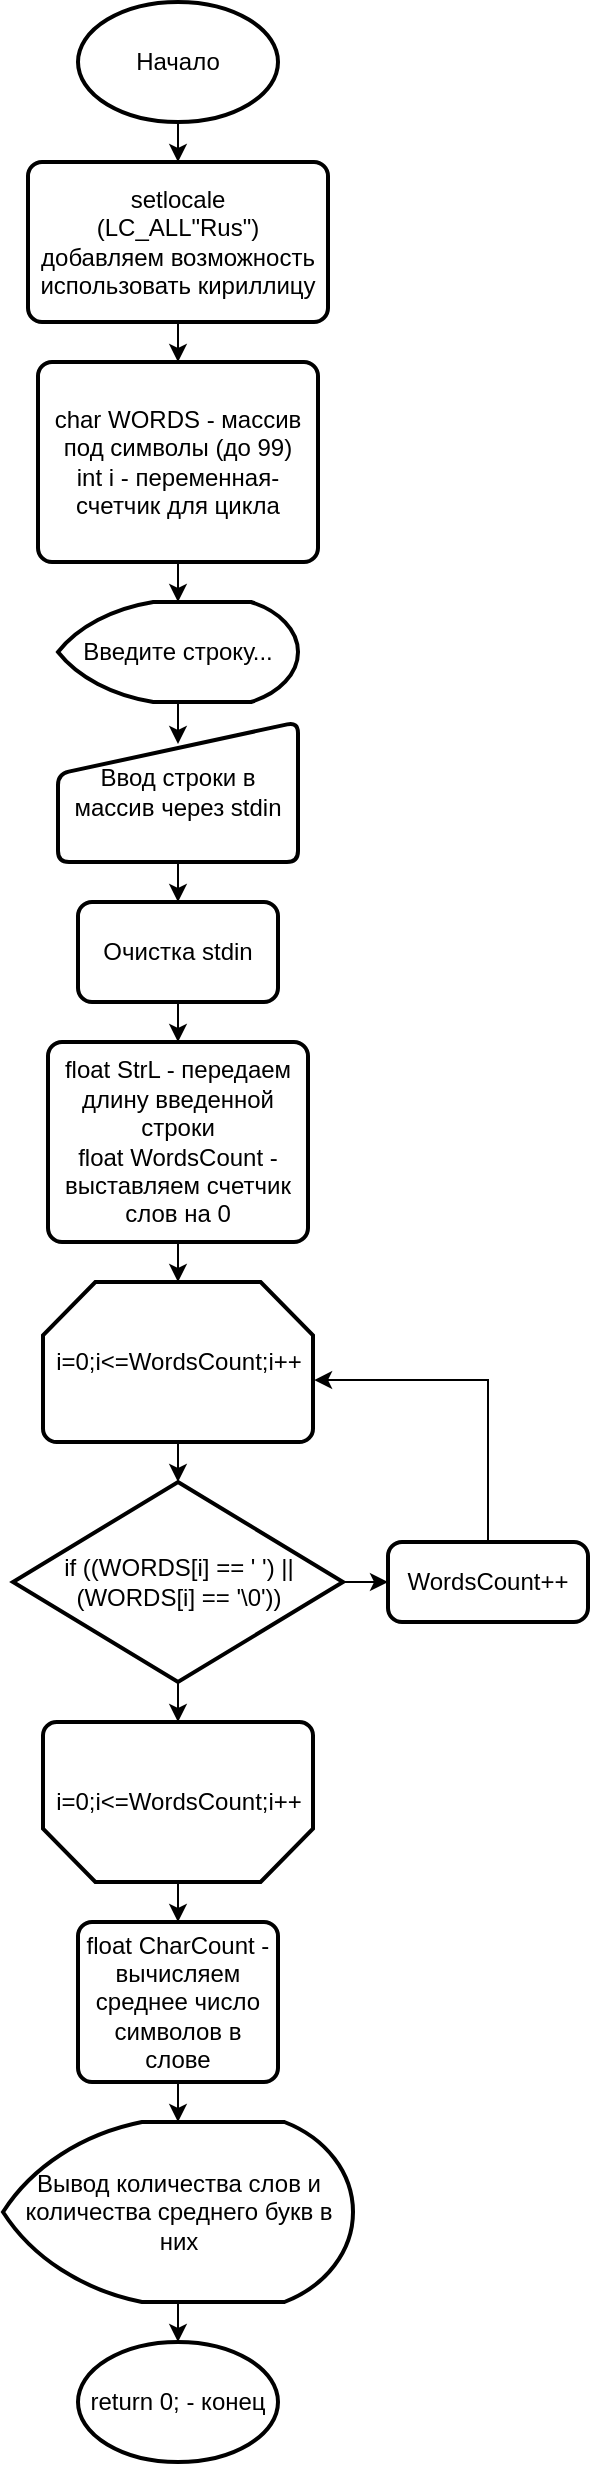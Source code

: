 <mxfile version="13.7.9" type="device"><diagram id="C5RBs43oDa-KdzZeNtuy" name="Page-1"><mxGraphModel dx="1287" dy="813" grid="1" gridSize="10" guides="1" tooltips="1" connect="1" arrows="1" fold="1" page="1" pageScale="1" pageWidth="827" pageHeight="1169" math="0" shadow="0"><root><mxCell id="WIyWlLk6GJQsqaUBKTNV-0"/><mxCell id="WIyWlLk6GJQsqaUBKTNV-1" parent="WIyWlLk6GJQsqaUBKTNV-0"/><mxCell id="UrtWm7Uy8sMHqbb4ZIva-26" style="edgeStyle=orthogonalEdgeStyle;rounded=0;orthogonalLoop=1;jettySize=auto;html=1;exitX=0.5;exitY=1;exitDx=0;exitDy=0;exitPerimeter=0;entryX=0.5;entryY=0;entryDx=0;entryDy=0;" edge="1" parent="WIyWlLk6GJQsqaUBKTNV-1" source="UrtWm7Uy8sMHqbb4ZIva-7" target="UrtWm7Uy8sMHqbb4ZIva-8"><mxGeometry relative="1" as="geometry"/></mxCell><mxCell id="UrtWm7Uy8sMHqbb4ZIva-7" value="Начало" style="strokeWidth=2;html=1;shape=mxgraph.flowchart.start_1;whiteSpace=wrap;" vertex="1" parent="WIyWlLk6GJQsqaUBKTNV-1"><mxGeometry x="35" y="10" width="100" height="60" as="geometry"/></mxCell><mxCell id="UrtWm7Uy8sMHqbb4ZIva-27" style="edgeStyle=orthogonalEdgeStyle;rounded=0;orthogonalLoop=1;jettySize=auto;html=1;exitX=0.5;exitY=1;exitDx=0;exitDy=0;entryX=0.5;entryY=0;entryDx=0;entryDy=0;" edge="1" parent="WIyWlLk6GJQsqaUBKTNV-1" source="UrtWm7Uy8sMHqbb4ZIva-8" target="UrtWm7Uy8sMHqbb4ZIva-9"><mxGeometry relative="1" as="geometry"/></mxCell><mxCell id="UrtWm7Uy8sMHqbb4ZIva-8" value="setlocale&lt;br&gt;(LC_ALL&quot;Rus&quot;)&lt;br&gt;добавляем возможность использовать кириллицу" style="rounded=1;whiteSpace=wrap;html=1;absoluteArcSize=1;arcSize=14;strokeWidth=2;" vertex="1" parent="WIyWlLk6GJQsqaUBKTNV-1"><mxGeometry x="10" y="90" width="150" height="80" as="geometry"/></mxCell><mxCell id="UrtWm7Uy8sMHqbb4ZIva-28" style="edgeStyle=orthogonalEdgeStyle;rounded=0;orthogonalLoop=1;jettySize=auto;html=1;exitX=0.5;exitY=1;exitDx=0;exitDy=0;entryX=0.5;entryY=0;entryDx=0;entryDy=0;entryPerimeter=0;" edge="1" parent="WIyWlLk6GJQsqaUBKTNV-1" source="UrtWm7Uy8sMHqbb4ZIva-9" target="UrtWm7Uy8sMHqbb4ZIva-10"><mxGeometry relative="1" as="geometry"/></mxCell><mxCell id="UrtWm7Uy8sMHqbb4ZIva-9" value="char WORDS - массив под символы (до 99)&lt;br&gt;int i - переменная-счетчик для цикла" style="rounded=1;whiteSpace=wrap;html=1;absoluteArcSize=1;arcSize=14;strokeWidth=2;" vertex="1" parent="WIyWlLk6GJQsqaUBKTNV-1"><mxGeometry x="15" y="190" width="140" height="100" as="geometry"/></mxCell><mxCell id="UrtWm7Uy8sMHqbb4ZIva-30" style="edgeStyle=orthogonalEdgeStyle;rounded=0;orthogonalLoop=1;jettySize=auto;html=1;exitX=0.5;exitY=1;exitDx=0;exitDy=0;exitPerimeter=0;entryX=0.5;entryY=0.157;entryDx=0;entryDy=0;entryPerimeter=0;" edge="1" parent="WIyWlLk6GJQsqaUBKTNV-1" source="UrtWm7Uy8sMHqbb4ZIva-10" target="UrtWm7Uy8sMHqbb4ZIva-11"><mxGeometry relative="1" as="geometry"/></mxCell><mxCell id="UrtWm7Uy8sMHqbb4ZIva-10" value="Введите строку..." style="strokeWidth=2;html=1;shape=mxgraph.flowchart.display;whiteSpace=wrap;" vertex="1" parent="WIyWlLk6GJQsqaUBKTNV-1"><mxGeometry x="25" y="310" width="120" height="50" as="geometry"/></mxCell><mxCell id="UrtWm7Uy8sMHqbb4ZIva-31" style="edgeStyle=orthogonalEdgeStyle;rounded=0;orthogonalLoop=1;jettySize=auto;html=1;exitX=0.5;exitY=1;exitDx=0;exitDy=0;entryX=0.5;entryY=0;entryDx=0;entryDy=0;" edge="1" parent="WIyWlLk6GJQsqaUBKTNV-1" source="UrtWm7Uy8sMHqbb4ZIva-11" target="UrtWm7Uy8sMHqbb4ZIva-12"><mxGeometry relative="1" as="geometry"/></mxCell><mxCell id="UrtWm7Uy8sMHqbb4ZIva-11" value="Ввод строки в массив через stdin" style="html=1;strokeWidth=2;shape=manualInput;whiteSpace=wrap;rounded=1;size=26;arcSize=11;" vertex="1" parent="WIyWlLk6GJQsqaUBKTNV-1"><mxGeometry x="25" y="370" width="120" height="70" as="geometry"/></mxCell><mxCell id="UrtWm7Uy8sMHqbb4ZIva-32" style="edgeStyle=orthogonalEdgeStyle;rounded=0;orthogonalLoop=1;jettySize=auto;html=1;exitX=0.5;exitY=1;exitDx=0;exitDy=0;entryX=0.5;entryY=0;entryDx=0;entryDy=0;" edge="1" parent="WIyWlLk6GJQsqaUBKTNV-1" source="UrtWm7Uy8sMHqbb4ZIva-12" target="UrtWm7Uy8sMHqbb4ZIva-13"><mxGeometry relative="1" as="geometry"/></mxCell><mxCell id="UrtWm7Uy8sMHqbb4ZIva-12" value="Очистка stdin" style="rounded=1;whiteSpace=wrap;html=1;absoluteArcSize=1;arcSize=14;strokeWidth=2;" vertex="1" parent="WIyWlLk6GJQsqaUBKTNV-1"><mxGeometry x="35" y="460" width="100" height="50" as="geometry"/></mxCell><mxCell id="UrtWm7Uy8sMHqbb4ZIva-33" style="edgeStyle=orthogonalEdgeStyle;rounded=0;orthogonalLoop=1;jettySize=auto;html=1;exitX=0.5;exitY=1;exitDx=0;exitDy=0;entryX=0.5;entryY=0;entryDx=0;entryDy=0;entryPerimeter=0;" edge="1" parent="WIyWlLk6GJQsqaUBKTNV-1" source="UrtWm7Uy8sMHqbb4ZIva-13" target="UrtWm7Uy8sMHqbb4ZIva-14"><mxGeometry relative="1" as="geometry"/></mxCell><mxCell id="UrtWm7Uy8sMHqbb4ZIva-13" value="float StrL - передаем длину введенной строки&lt;br&gt;float WordsCount - выставляем счетчик слов на 0" style="rounded=1;whiteSpace=wrap;html=1;absoluteArcSize=1;arcSize=14;strokeWidth=2;" vertex="1" parent="WIyWlLk6GJQsqaUBKTNV-1"><mxGeometry x="20" y="530" width="130" height="100" as="geometry"/></mxCell><mxCell id="UrtWm7Uy8sMHqbb4ZIva-24" style="edgeStyle=orthogonalEdgeStyle;rounded=0;orthogonalLoop=1;jettySize=auto;html=1;exitX=0.5;exitY=1;exitDx=0;exitDy=0;exitPerimeter=0;entryX=0.5;entryY=0;entryDx=0;entryDy=0;entryPerimeter=0;" edge="1" parent="WIyWlLk6GJQsqaUBKTNV-1" source="UrtWm7Uy8sMHqbb4ZIva-14" target="UrtWm7Uy8sMHqbb4ZIva-15"><mxGeometry relative="1" as="geometry"/></mxCell><mxCell id="UrtWm7Uy8sMHqbb4ZIva-14" value="i=0;i&amp;lt;=WordsCount;i++" style="strokeWidth=2;html=1;shape=mxgraph.flowchart.loop_limit;whiteSpace=wrap;" vertex="1" parent="WIyWlLk6GJQsqaUBKTNV-1"><mxGeometry x="17.5" y="650" width="135" height="80" as="geometry"/></mxCell><mxCell id="UrtWm7Uy8sMHqbb4ZIva-23" style="edgeStyle=orthogonalEdgeStyle;rounded=0;orthogonalLoop=1;jettySize=auto;html=1;exitX=1;exitY=0.5;exitDx=0;exitDy=0;exitPerimeter=0;entryX=0;entryY=0.5;entryDx=0;entryDy=0;" edge="1" parent="WIyWlLk6GJQsqaUBKTNV-1" source="UrtWm7Uy8sMHqbb4ZIva-15" target="UrtWm7Uy8sMHqbb4ZIva-16"><mxGeometry relative="1" as="geometry"/></mxCell><mxCell id="UrtWm7Uy8sMHqbb4ZIva-25" style="edgeStyle=orthogonalEdgeStyle;rounded=0;orthogonalLoop=1;jettySize=auto;html=1;exitX=0.5;exitY=1;exitDx=0;exitDy=0;exitPerimeter=0;entryX=0.5;entryY=1;entryDx=0;entryDy=0;entryPerimeter=0;" edge="1" parent="WIyWlLk6GJQsqaUBKTNV-1" source="UrtWm7Uy8sMHqbb4ZIva-15" target="UrtWm7Uy8sMHqbb4ZIva-17"><mxGeometry relative="1" as="geometry"/></mxCell><mxCell id="UrtWm7Uy8sMHqbb4ZIva-15" value="if ((WORDS[i] == ' ') || (WORDS[i] == '\0'))" style="strokeWidth=2;html=1;shape=mxgraph.flowchart.decision;whiteSpace=wrap;" vertex="1" parent="WIyWlLk6GJQsqaUBKTNV-1"><mxGeometry x="2.5" y="750" width="165" height="100" as="geometry"/></mxCell><mxCell id="UrtWm7Uy8sMHqbb4ZIva-22" style="edgeStyle=orthogonalEdgeStyle;rounded=0;orthogonalLoop=1;jettySize=auto;html=1;exitX=0.5;exitY=0;exitDx=0;exitDy=0;entryX=1.004;entryY=0.613;entryDx=0;entryDy=0;entryPerimeter=0;" edge="1" parent="WIyWlLk6GJQsqaUBKTNV-1" source="UrtWm7Uy8sMHqbb4ZIva-16" target="UrtWm7Uy8sMHqbb4ZIva-14"><mxGeometry relative="1" as="geometry"/></mxCell><mxCell id="UrtWm7Uy8sMHqbb4ZIva-16" value="WordsCount++" style="rounded=1;whiteSpace=wrap;html=1;absoluteArcSize=1;arcSize=14;strokeWidth=2;" vertex="1" parent="WIyWlLk6GJQsqaUBKTNV-1"><mxGeometry x="190" y="780" width="100" height="40" as="geometry"/></mxCell><mxCell id="UrtWm7Uy8sMHqbb4ZIva-37" style="edgeStyle=orthogonalEdgeStyle;rounded=0;orthogonalLoop=1;jettySize=auto;html=1;exitX=0.5;exitY=0;exitDx=0;exitDy=0;exitPerimeter=0;entryX=0.5;entryY=0;entryDx=0;entryDy=0;" edge="1" parent="WIyWlLk6GJQsqaUBKTNV-1" source="UrtWm7Uy8sMHqbb4ZIva-17" target="UrtWm7Uy8sMHqbb4ZIva-18"><mxGeometry relative="1" as="geometry"/></mxCell><mxCell id="UrtWm7Uy8sMHqbb4ZIva-17" value="&lt;span&gt;i=0;i&amp;lt;=WordsCount;i++&lt;/span&gt;" style="strokeWidth=2;html=1;shape=mxgraph.flowchart.loop_limit;whiteSpace=wrap;direction=west;" vertex="1" parent="WIyWlLk6GJQsqaUBKTNV-1"><mxGeometry x="17.5" y="870" width="135" height="80" as="geometry"/></mxCell><mxCell id="UrtWm7Uy8sMHqbb4ZIva-35" style="edgeStyle=orthogonalEdgeStyle;rounded=0;orthogonalLoop=1;jettySize=auto;html=1;exitX=0.5;exitY=1;exitDx=0;exitDy=0;entryX=0.5;entryY=0;entryDx=0;entryDy=0;entryPerimeter=0;" edge="1" parent="WIyWlLk6GJQsqaUBKTNV-1" source="UrtWm7Uy8sMHqbb4ZIva-18" target="UrtWm7Uy8sMHqbb4ZIva-19"><mxGeometry relative="1" as="geometry"/></mxCell><mxCell id="UrtWm7Uy8sMHqbb4ZIva-18" value="float CharCount - вычисляем среднее число символов в слове" style="rounded=1;whiteSpace=wrap;html=1;absoluteArcSize=1;arcSize=14;strokeWidth=2;" vertex="1" parent="WIyWlLk6GJQsqaUBKTNV-1"><mxGeometry x="35" y="970" width="100" height="80" as="geometry"/></mxCell><mxCell id="UrtWm7Uy8sMHqbb4ZIva-36" style="edgeStyle=orthogonalEdgeStyle;rounded=0;orthogonalLoop=1;jettySize=auto;html=1;exitX=0.5;exitY=1;exitDx=0;exitDy=0;exitPerimeter=0;" edge="1" parent="WIyWlLk6GJQsqaUBKTNV-1" source="UrtWm7Uy8sMHqbb4ZIva-19" target="UrtWm7Uy8sMHqbb4ZIva-20"><mxGeometry relative="1" as="geometry"/></mxCell><mxCell id="UrtWm7Uy8sMHqbb4ZIva-19" value="Вывод количества слов и количества среднего букв в них" style="strokeWidth=2;html=1;shape=mxgraph.flowchart.display;whiteSpace=wrap;" vertex="1" parent="WIyWlLk6GJQsqaUBKTNV-1"><mxGeometry x="-2.5" y="1070" width="175" height="90" as="geometry"/></mxCell><mxCell id="UrtWm7Uy8sMHqbb4ZIva-20" value="return 0; - конец" style="strokeWidth=2;html=1;shape=mxgraph.flowchart.start_1;whiteSpace=wrap;" vertex="1" parent="WIyWlLk6GJQsqaUBKTNV-1"><mxGeometry x="35" y="1180" width="100" height="60" as="geometry"/></mxCell></root></mxGraphModel></diagram></mxfile>